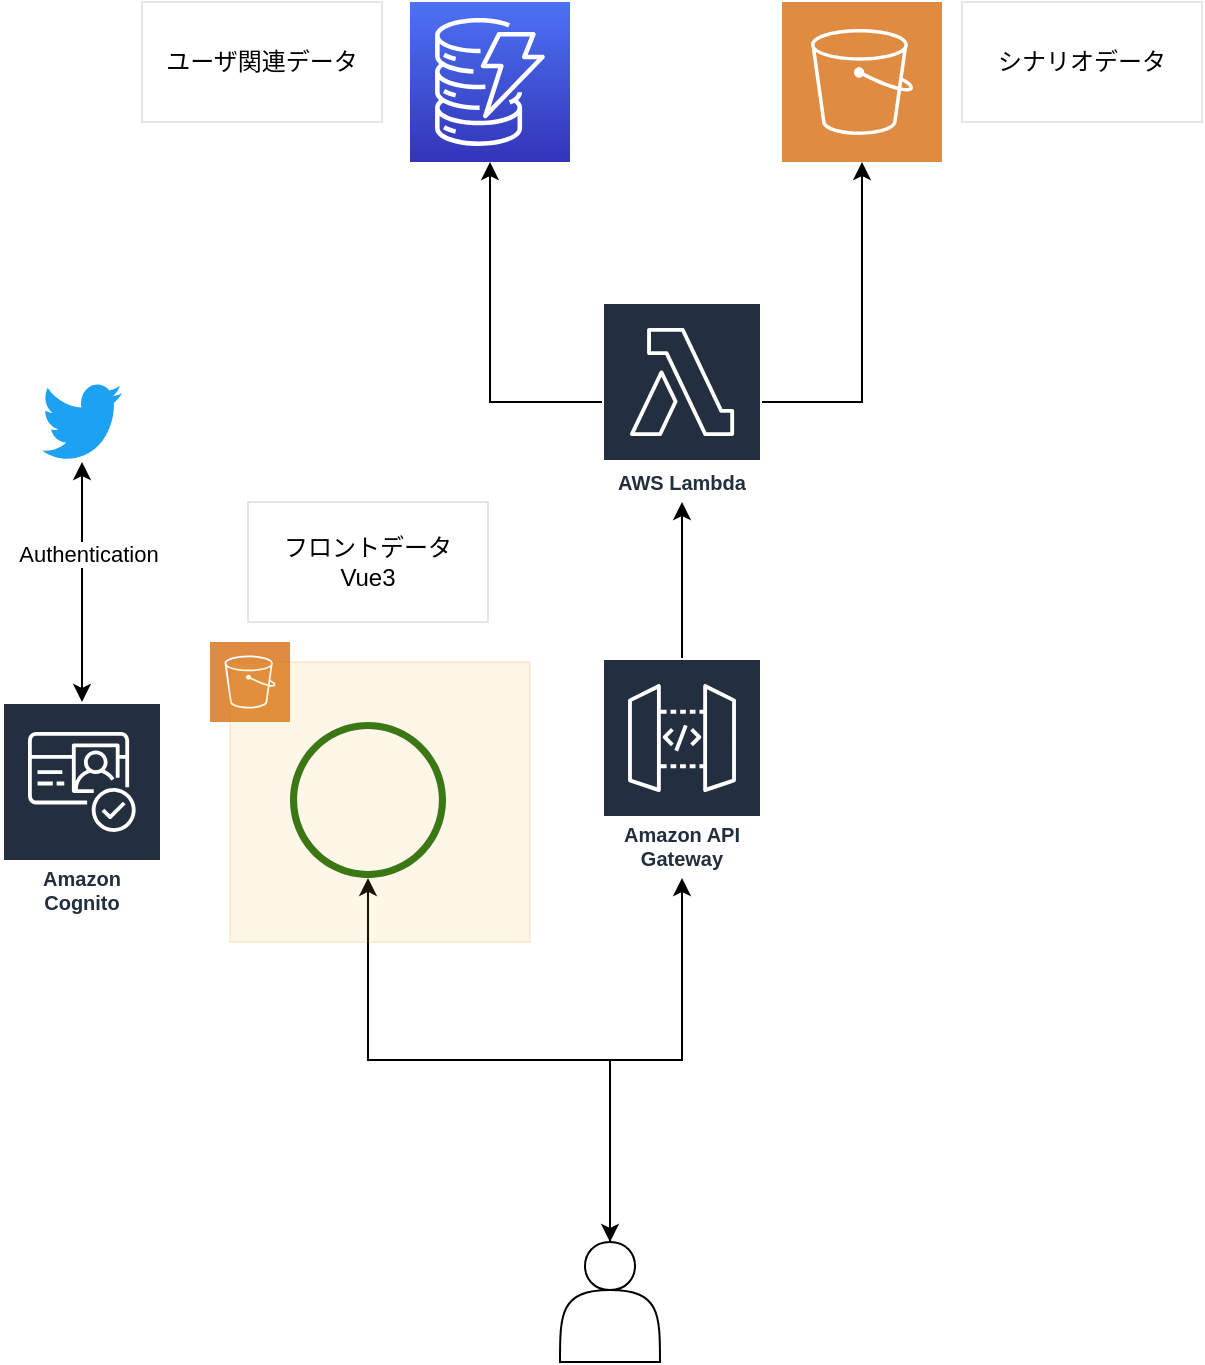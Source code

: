 <mxfile>
    <diagram id="I1-_8_bihC5a5gf-4IkP" name="Page-1">
        <mxGraphModel dx="1116" dy="790" grid="1" gridSize="10" guides="1" tooltips="1" connect="1" arrows="1" fold="1" page="1" pageScale="1" pageWidth="827" pageHeight="1169" math="0" shadow="0">
            <root>
                <mxCell id="0"/>
                <mxCell id="1" parent="0"/>
                <mxCell id="46" style="edgeStyle=orthogonalEdgeStyle;rounded=0;orthogonalLoop=1;jettySize=auto;html=1;exitX=0.5;exitY=0;exitDx=0;exitDy=0;" edge="1" parent="1" source="2" target="15">
                    <mxGeometry relative="1" as="geometry"/>
                </mxCell>
                <mxCell id="59" style="edgeStyle=orthogonalEdgeStyle;rounded=0;orthogonalLoop=1;jettySize=auto;html=1;startArrow=classic;startFill=1;" edge="1" parent="1" source="2" target="6">
                    <mxGeometry relative="1" as="geometry"/>
                </mxCell>
                <mxCell id="2" value="" style="shape=actor;whiteSpace=wrap;html=1;" vertex="1" parent="1">
                    <mxGeometry x="349" y="680" width="50" height="60" as="geometry"/>
                </mxCell>
                <mxCell id="3" value="" style="pointerEvents=1;shadow=0;dashed=0;html=1;strokeColor=none;fillColor=#DF8C42;labelPosition=center;verticalLabelPosition=bottom;verticalAlign=top;align=center;outlineConnect=0;shape=mxgraph.veeam2.aws_s3;" vertex="1" parent="1">
                    <mxGeometry x="174" y="380" width="40" height="40" as="geometry"/>
                </mxCell>
                <mxCell id="50" style="edgeStyle=orthogonalEdgeStyle;rounded=0;orthogonalLoop=1;jettySize=auto;html=1;" edge="1" parent="1" source="6" target="14">
                    <mxGeometry relative="1" as="geometry"/>
                </mxCell>
                <mxCell id="6" value="Amazon API Gateway" style="outlineConnect=0;fontColor=#232F3E;gradientColor=none;strokeColor=#ffffff;fillColor=#232F3E;dashed=0;verticalLabelPosition=middle;verticalAlign=bottom;align=center;html=1;whiteSpace=wrap;fontSize=10;fontStyle=1;spacing=3;shape=mxgraph.aws4.productIcon;prIcon=mxgraph.aws4.api_gateway;" vertex="1" parent="1">
                    <mxGeometry x="370" y="388" width="80" height="110" as="geometry"/>
                </mxCell>
                <mxCell id="8" value="" style="dashed=0;outlineConnect=0;html=1;align=center;labelPosition=center;verticalLabelPosition=bottom;verticalAlign=top;shape=mxgraph.weblogos.twitter;fillColor=#1DA1F2;strokeColor=none" vertex="1" parent="1">
                    <mxGeometry x="90" y="250" width="40" height="40" as="geometry"/>
                </mxCell>
                <mxCell id="9" value="" style="points=[[0,0,0],[0.25,0,0],[0.5,0,0],[0.75,0,0],[1,0,0],[0,1,0],[0.25,1,0],[0.5,1,0],[0.75,1,0],[1,1,0],[0,0.25,0],[0,0.5,0],[0,0.75,0],[1,0.25,0],[1,0.5,0],[1,0.75,0]];outlineConnect=0;fontColor=#232F3E;gradientColor=#4D72F3;gradientDirection=north;fillColor=#3334B9;strokeColor=#ffffff;dashed=0;verticalLabelPosition=bottom;verticalAlign=top;align=center;html=1;fontSize=12;fontStyle=0;aspect=fixed;shape=mxgraph.aws4.resourceIcon;resIcon=mxgraph.aws4.dynamodb;" vertex="1" parent="1">
                    <mxGeometry x="274" y="60" width="80" height="80" as="geometry"/>
                </mxCell>
                <mxCell id="10" value="" style="pointerEvents=1;shadow=0;dashed=0;html=1;strokeColor=none;fillColor=#DF8C42;labelPosition=center;verticalLabelPosition=bottom;verticalAlign=top;align=center;outlineConnect=0;shape=mxgraph.veeam2.aws_s3;" vertex="1" parent="1">
                    <mxGeometry x="460" y="60" width="80" height="80" as="geometry"/>
                </mxCell>
                <mxCell id="53" style="edgeStyle=orthogonalEdgeStyle;rounded=0;orthogonalLoop=1;jettySize=auto;html=1;startArrow=classic;startFill=1;" edge="1" parent="1" source="13" target="8">
                    <mxGeometry relative="1" as="geometry"/>
                </mxCell>
                <mxCell id="54" value="Authentication" style="edgeLabel;html=1;align=center;verticalAlign=middle;resizable=0;points=[];" vertex="1" connectable="0" parent="53">
                    <mxGeometry x="0.233" y="-3" relative="1" as="geometry">
                        <mxPoint as="offset"/>
                    </mxGeometry>
                </mxCell>
                <mxCell id="13" value="Amazon Cognito" style="outlineConnect=0;fontColor=#232F3E;gradientColor=none;strokeColor=#ffffff;fillColor=#232F3E;dashed=0;verticalLabelPosition=middle;verticalAlign=bottom;align=center;html=1;whiteSpace=wrap;fontSize=10;fontStyle=1;spacing=3;shape=mxgraph.aws4.productIcon;prIcon=mxgraph.aws4.cognito;" vertex="1" parent="1">
                    <mxGeometry x="70" y="410" width="80" height="110" as="geometry"/>
                </mxCell>
                <mxCell id="44" style="edgeStyle=orthogonalEdgeStyle;rounded=0;orthogonalLoop=1;jettySize=auto;html=1;" edge="1" parent="1" source="14" target="10">
                    <mxGeometry relative="1" as="geometry"/>
                </mxCell>
                <mxCell id="51" style="edgeStyle=orthogonalEdgeStyle;rounded=0;orthogonalLoop=1;jettySize=auto;html=1;" edge="1" parent="1" source="14" target="9">
                    <mxGeometry relative="1" as="geometry"/>
                </mxCell>
                <mxCell id="14" value="AWS Lambda" style="outlineConnect=0;fontColor=#232F3E;gradientColor=none;strokeColor=#ffffff;fillColor=#232F3E;dashed=0;verticalLabelPosition=middle;verticalAlign=bottom;align=center;html=1;whiteSpace=wrap;fontSize=10;fontStyle=1;spacing=3;shape=mxgraph.aws4.productIcon;prIcon=mxgraph.aws4.lambda;" vertex="1" parent="1">
                    <mxGeometry x="370" y="210" width="80" height="100" as="geometry"/>
                </mxCell>
                <mxCell id="15" value="" style="outlineConnect=0;fontColor=#232F3E;gradientColor=none;fillColor=#277116;strokeColor=none;dashed=0;verticalLabelPosition=bottom;verticalAlign=top;align=center;html=1;fontSize=12;fontStyle=0;aspect=fixed;pointerEvents=1;shape=mxgraph.aws4.object;" vertex="1" parent="1">
                    <mxGeometry x="214" y="420" width="78" height="78" as="geometry"/>
                </mxCell>
                <mxCell id="47" value="" style="whiteSpace=wrap;html=1;fillColor=#f0a30a;strokeColor=#BD7000;fontColor=#ffffff;opacity=10;" vertex="1" parent="1">
                    <mxGeometry x="184" y="390" width="150" height="140" as="geometry"/>
                </mxCell>
                <mxCell id="55" value="シナリオデータ" style="whiteSpace=wrap;html=1;fillColor=none;opacity=10;" vertex="1" parent="1">
                    <mxGeometry x="550" y="60" width="120" height="60" as="geometry"/>
                </mxCell>
                <mxCell id="57" value="ユーザ関連データ" style="whiteSpace=wrap;html=1;fillColor=none;opacity=10;" vertex="1" parent="1">
                    <mxGeometry x="140" y="60" width="120" height="60" as="geometry"/>
                </mxCell>
                <mxCell id="58" value="フロントデータ&lt;br&gt;Vue3" style="whiteSpace=wrap;html=1;fillColor=none;opacity=10;" vertex="1" parent="1">
                    <mxGeometry x="193" y="310" width="120" height="60" as="geometry"/>
                </mxCell>
            </root>
        </mxGraphModel>
    </diagram>
</mxfile>